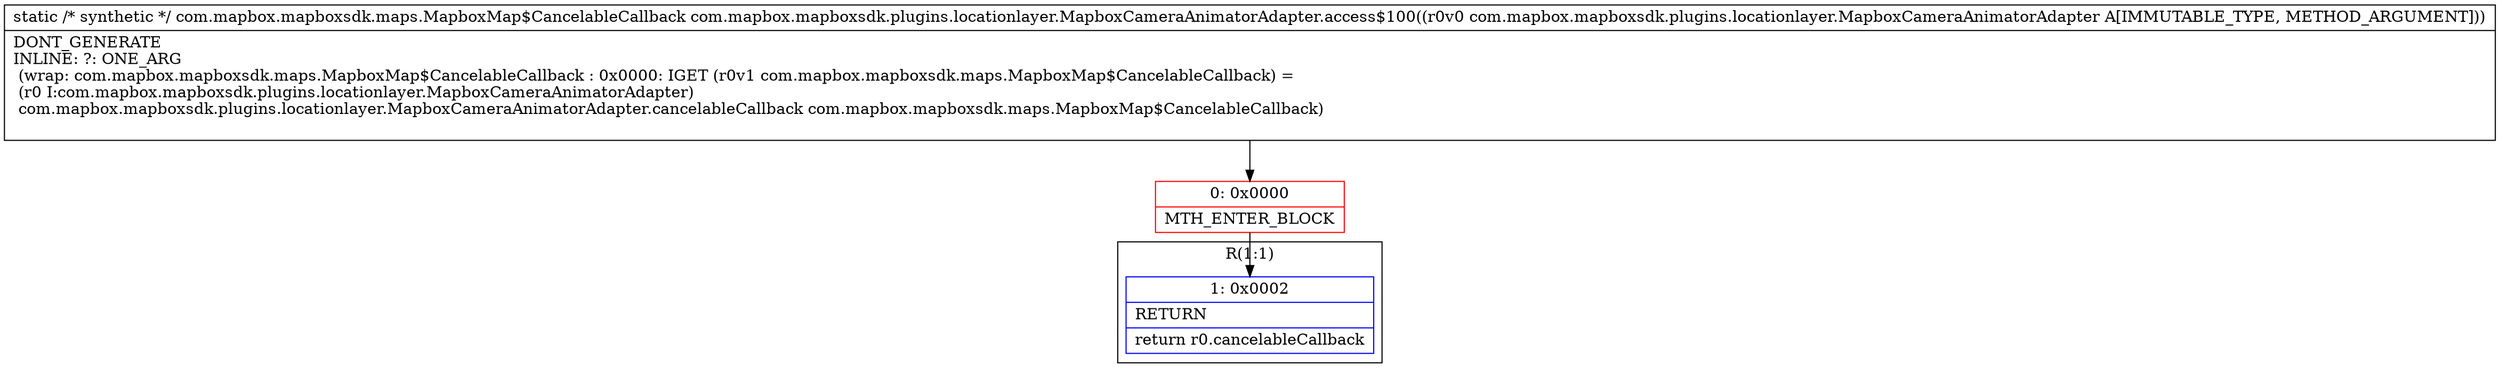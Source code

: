 digraph "CFG forcom.mapbox.mapboxsdk.plugins.locationlayer.MapboxCameraAnimatorAdapter.access$100(Lcom\/mapbox\/mapboxsdk\/plugins\/locationlayer\/MapboxCameraAnimatorAdapter;)Lcom\/mapbox\/mapboxsdk\/maps\/MapboxMap$CancelableCallback;" {
subgraph cluster_Region_30172881 {
label = "R(1:1)";
node [shape=record,color=blue];
Node_1 [shape=record,label="{1\:\ 0x0002|RETURN\l|return r0.cancelableCallback\l}"];
}
Node_0 [shape=record,color=red,label="{0\:\ 0x0000|MTH_ENTER_BLOCK\l}"];
MethodNode[shape=record,label="{static \/* synthetic *\/ com.mapbox.mapboxsdk.maps.MapboxMap$CancelableCallback com.mapbox.mapboxsdk.plugins.locationlayer.MapboxCameraAnimatorAdapter.access$100((r0v0 com.mapbox.mapboxsdk.plugins.locationlayer.MapboxCameraAnimatorAdapter A[IMMUTABLE_TYPE, METHOD_ARGUMENT]))  | DONT_GENERATE\lINLINE: ?: ONE_ARG  \l  (wrap: com.mapbox.mapboxsdk.maps.MapboxMap$CancelableCallback : 0x0000: IGET  (r0v1 com.mapbox.mapboxsdk.maps.MapboxMap$CancelableCallback) = \l  (r0 I:com.mapbox.mapboxsdk.plugins.locationlayer.MapboxCameraAnimatorAdapter)\l com.mapbox.mapboxsdk.plugins.locationlayer.MapboxCameraAnimatorAdapter.cancelableCallback com.mapbox.mapboxsdk.maps.MapboxMap$CancelableCallback)\l\l}"];
MethodNode -> Node_0;
Node_0 -> Node_1;
}

